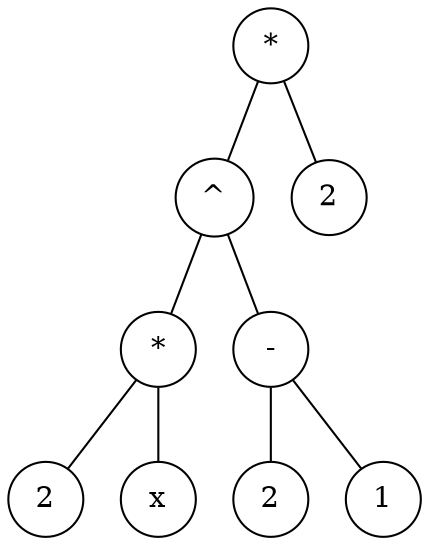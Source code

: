 graph "Arbol" { rankdir=TB; "node0"[pos="-3.2666666666666666,-1.7999999999999998!" label="2" shape=circle] "node2"[pos="-2.8,-1.2!" label="*" shape=circle] "node1"[pos="-2.3333333333333335,-1.7999999999999998!" label="x" shape=circle] "node6"[pos="-1.8666666666666667,-0.6!" label="^" shape=circle] "node3"[pos="-1.4000000000000001,-1.7999999999999998!" label="2" shape=circle] "node5"[pos="-0.9333333333333335,-1.2!" label="-" shape=circle] "node4"[pos="-0.4666666666666668,-1.7999999999999998!" label="1" shape=circle] "node8"[pos="0.0,0.0!" label="*" shape=circle] "node7"[pos="0.4666666666666666,-0.6!" label="2" shape=circle]  node[shape=circle]  node8--node6 node6--node2 node2--node0  node2--node1   node6--node5 node5--node3  node5--node4    node8--node7  }

